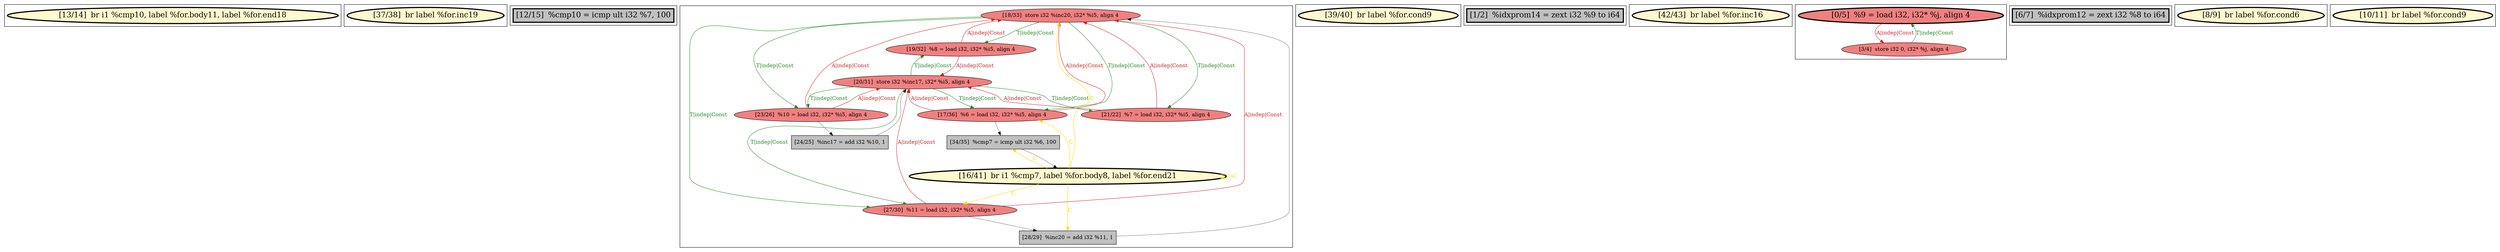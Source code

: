 
digraph G {





subgraph cluster10 {


node1283 [penwidth=3.0,fontsize=20,fillcolor=lemonchiffon,label="[13/14]  br i1 %cmp10, label %for.body11, label %for.end18",shape=ellipse,style=filled ]



}

subgraph cluster9 {


node1282 [penwidth=3.0,fontsize=20,fillcolor=lemonchiffon,label="[37/38]  br label %for.inc19",shape=ellipse,style=filled ]



}

subgraph cluster8 {


node1281 [penwidth=3.0,fontsize=20,fillcolor=grey,label="[12/15]  %cmp10 = icmp ult i32 %7, 100",shape=rectangle,style=filled ]



}

subgraph cluster7 {


node1280 [fillcolor=lightcoral,label="[18/33]  store i32 %inc20, i32* %i5, align 4",shape=ellipse,style=filled ]
node1277 [fillcolor=lightcoral,label="[19/32]  %8 = load i32, i32* %i5, align 4",shape=ellipse,style=filled ]
node1276 [fillcolor=lightcoral,label="[17/36]  %6 = load i32, i32* %i5, align 4",shape=ellipse,style=filled ]
node1273 [penwidth=3.0,fontsize=20,fillcolor=lemonchiffon,label="[16/41]  br i1 %cmp7, label %for.body8, label %for.end21",shape=ellipse,style=filled ]
node1279 [fillcolor=lightcoral,label="[23/26]  %10 = load i32, i32* %i5, align 4",shape=ellipse,style=filled ]
node1271 [fillcolor=grey,label="[28/29]  %inc20 = add i32 %11, 1",shape=rectangle,style=filled ]
node1270 [fillcolor=grey,label="[24/25]  %inc17 = add i32 %10, 1",shape=rectangle,style=filled ]
node1278 [fillcolor=lightcoral,label="[27/30]  %11 = load i32, i32* %i5, align 4",shape=ellipse,style=filled ]
node1272 [fillcolor=lightcoral,label="[21/22]  %7 = load i32, i32* %i5, align 4",shape=ellipse,style=filled ]
node1274 [fillcolor=lightcoral,label="[20/31]  store i32 %inc17, i32* %i5, align 4",shape=ellipse,style=filled ]
node1275 [fillcolor=grey,label="[34/35]  %cmp7 = icmp ult i32 %6, 100",shape=rectangle,style=filled ]

node1274->node1278 [style=solid,color=forestgreen,label="T|indep|Const",penwidth=1.0,fontcolor=forestgreen ]
node1278->node1280 [style=solid,color=firebrick3,label="A|indep|Const",penwidth=1.0,fontcolor=firebrick3 ]
node1274->node1276 [style=solid,color=forestgreen,label="T|indep|Const",penwidth=1.0,fontcolor=forestgreen ]
node1273->node1280 [style=solid,color=gold,label="C",penwidth=1.0,fontcolor=gold ]
node1276->node1274 [style=solid,color=firebrick3,label="A|indep|Const",penwidth=1.0,fontcolor=firebrick3 ]
node1273->node1278 [style=solid,color=gold,label="C",penwidth=1.0,fontcolor=gold ]
node1274->node1277 [style=solid,color=forestgreen,label="T|indep|Const",penwidth=1.0,fontcolor=forestgreen ]
node1277->node1274 [style=solid,color=firebrick3,label="A|indep|Const",penwidth=1.0,fontcolor=firebrick3 ]
node1270->node1274 [style=solid,color=black,label="",penwidth=0.5,fontcolor=black ]
node1274->node1272 [style=solid,color=forestgreen,label="T|indep|Const",penwidth=1.0,fontcolor=forestgreen ]
node1280->node1278 [style=solid,color=forestgreen,label="T|indep|Const",penwidth=1.0,fontcolor=forestgreen ]
node1272->node1274 [style=solid,color=firebrick3,label="A|indep|Const",penwidth=1.0,fontcolor=firebrick3 ]
node1273->node1276 [style=solid,color=gold,label="C",penwidth=1.0,fontcolor=gold ]
node1277->node1280 [style=solid,color=firebrick3,label="A|indep|Const",penwidth=1.0,fontcolor=firebrick3 ]
node1276->node1275 [style=solid,color=black,label="",penwidth=0.5,fontcolor=black ]
node1276->node1280 [style=solid,color=firebrick3,label="A|indep|Const",penwidth=1.0,fontcolor=firebrick3 ]
node1280->node1276 [style=solid,color=forestgreen,label="T|indep|Const",penwidth=1.0,fontcolor=forestgreen ]
node1280->node1279 [style=solid,color=forestgreen,label="T|indep|Const",penwidth=1.0,fontcolor=forestgreen ]
node1278->node1271 [style=solid,color=black,label="",penwidth=0.5,fontcolor=black ]
node1279->node1280 [style=solid,color=firebrick3,label="A|indep|Const",penwidth=1.0,fontcolor=firebrick3 ]
node1280->node1277 [style=solid,color=forestgreen,label="T|indep|Const",penwidth=1.0,fontcolor=forestgreen ]
node1279->node1270 [style=solid,color=black,label="",penwidth=0.5,fontcolor=black ]
node1273->node1273 [style=solid,color=gold,label="C",penwidth=1.0,fontcolor=gold ]
node1279->node1274 [style=solid,color=firebrick3,label="A|indep|Const",penwidth=1.0,fontcolor=firebrick3 ]
node1273->node1271 [style=solid,color=gold,label="C",penwidth=1.0,fontcolor=gold ]
node1274->node1279 [style=solid,color=forestgreen,label="T|indep|Const",penwidth=1.0,fontcolor=forestgreen ]
node1271->node1280 [style=solid,color=black,label="",penwidth=0.5,fontcolor=black ]
node1273->node1275 [style=solid,color=gold,label="C",penwidth=1.0,fontcolor=gold ]
node1280->node1272 [style=solid,color=forestgreen,label="T|indep|Const",penwidth=1.0,fontcolor=forestgreen ]
node1275->node1273 [style=solid,color=black,label="",penwidth=0.5,fontcolor=black ]
node1278->node1274 [style=solid,color=firebrick3,label="A|indep|Const",penwidth=1.0,fontcolor=firebrick3 ]
node1272->node1280 [style=solid,color=firebrick3,label="A|indep|Const",penwidth=1.0,fontcolor=firebrick3 ]


}

subgraph cluster6 {


node1269 [penwidth=3.0,fontsize=20,fillcolor=lemonchiffon,label="[39/40]  br label %for.cond9",shape=ellipse,style=filled ]



}

subgraph cluster0 {


node1262 [penwidth=3.0,fontsize=20,fillcolor=grey,label="[1/2]  %idxprom14 = zext i32 %9 to i64",shape=rectangle,style=filled ]



}

subgraph cluster5 {


node1268 [penwidth=3.0,fontsize=20,fillcolor=lemonchiffon,label="[42/43]  br label %for.inc16",shape=ellipse,style=filled ]



}

subgraph cluster1 {


node1264 [penwidth=3.0,fontsize=20,fillcolor=lightcoral,label="[0/5]  %9 = load i32, i32* %j, align 4",shape=ellipse,style=filled ]
node1263 [fillcolor=lightcoral,label="[3/4]  store i32 0, i32* %j, align 4",shape=ellipse,style=filled ]

node1263->node1264 [style=solid,color=forestgreen,label="T|indep|Const",penwidth=1.0,fontcolor=forestgreen ]
node1264->node1263 [style=solid,color=firebrick3,label="A|indep|Const",penwidth=1.0,fontcolor=firebrick3 ]


}

subgraph cluster2 {


node1265 [penwidth=3.0,fontsize=20,fillcolor=grey,label="[6/7]  %idxprom12 = zext i32 %8 to i64",shape=rectangle,style=filled ]



}

subgraph cluster3 {


node1266 [penwidth=3.0,fontsize=20,fillcolor=lemonchiffon,label="[8/9]  br label %for.cond6",shape=ellipse,style=filled ]



}

subgraph cluster4 {


node1267 [penwidth=3.0,fontsize=20,fillcolor=lemonchiffon,label="[10/11]  br label %for.cond9",shape=ellipse,style=filled ]



}

}
